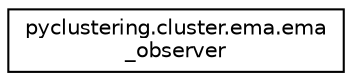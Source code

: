 digraph "Graphical Class Hierarchy"
{
 // INTERACTIVE_SVG=YES
  edge [fontname="Helvetica",fontsize="10",labelfontname="Helvetica",labelfontsize="10"];
  node [fontname="Helvetica",fontsize="10",shape=record];
  rankdir="LR";
  Node0 [label="pyclustering.cluster.ema.ema\l_observer",height=0.2,width=0.4,color="black", fillcolor="white", style="filled",URL="$db/d18/classpyclustering_1_1cluster_1_1ema_1_1ema__observer.html",tooltip="Observer of EM algorithm for collecting algorithm state on each step. "];
}
